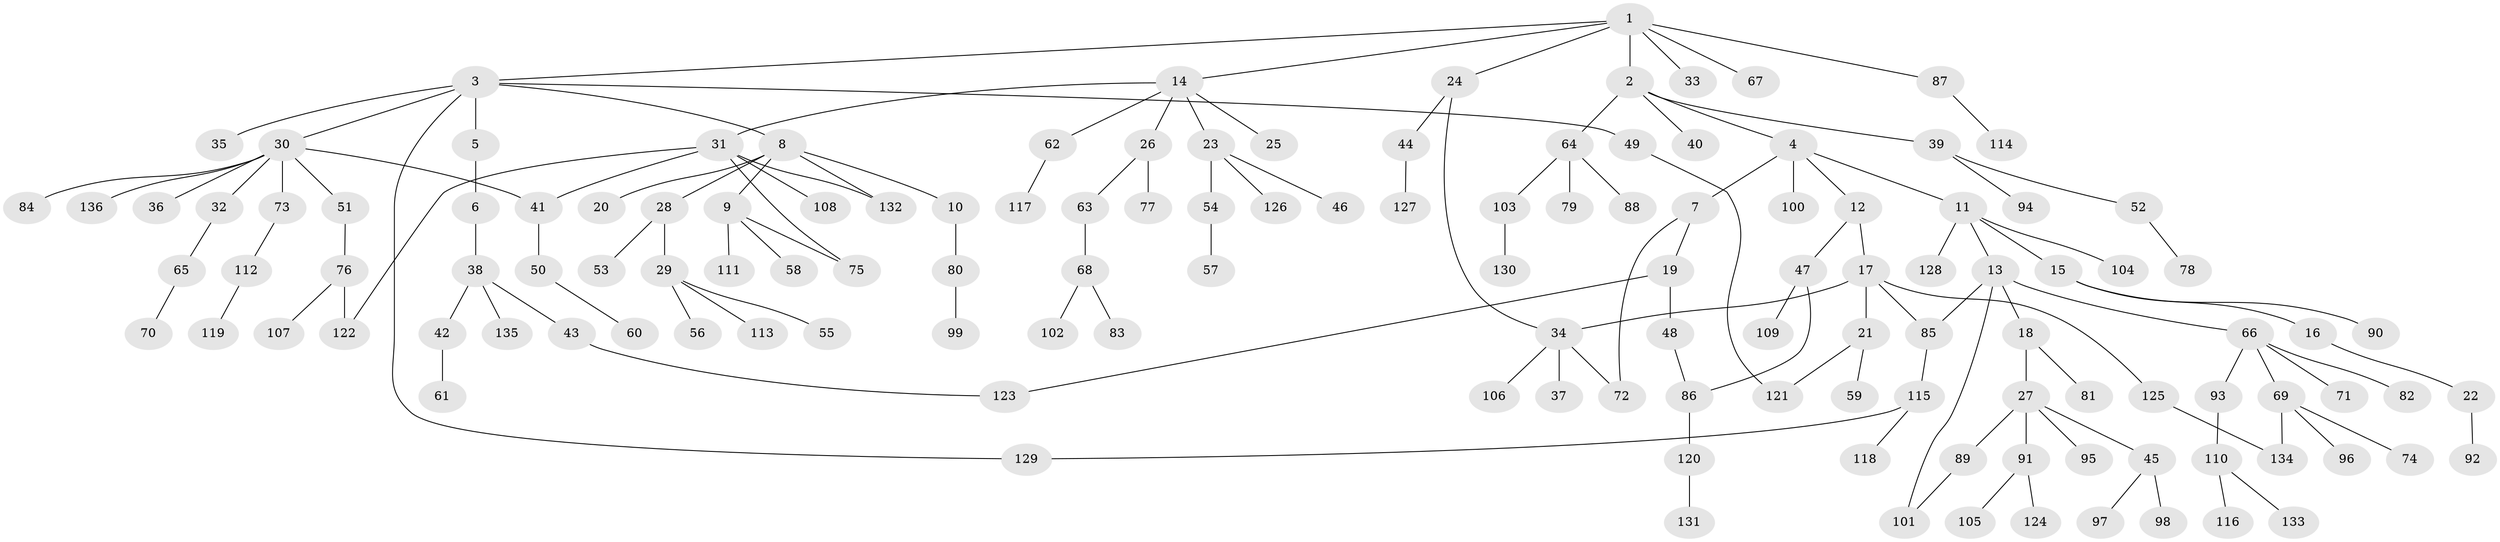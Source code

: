 // coarse degree distribution, {8: 0.010526315789473684, 4: 0.05263157894736842, 7: 0.021052631578947368, 5: 0.07368421052631578, 2: 0.23157894736842105, 3: 0.10526315789473684, 6: 0.031578947368421054, 1: 0.47368421052631576}
// Generated by graph-tools (version 1.1) at 2025/51/02/27/25 19:51:37]
// undirected, 136 vertices, 148 edges
graph export_dot {
graph [start="1"]
  node [color=gray90,style=filled];
  1;
  2;
  3;
  4;
  5;
  6;
  7;
  8;
  9;
  10;
  11;
  12;
  13;
  14;
  15;
  16;
  17;
  18;
  19;
  20;
  21;
  22;
  23;
  24;
  25;
  26;
  27;
  28;
  29;
  30;
  31;
  32;
  33;
  34;
  35;
  36;
  37;
  38;
  39;
  40;
  41;
  42;
  43;
  44;
  45;
  46;
  47;
  48;
  49;
  50;
  51;
  52;
  53;
  54;
  55;
  56;
  57;
  58;
  59;
  60;
  61;
  62;
  63;
  64;
  65;
  66;
  67;
  68;
  69;
  70;
  71;
  72;
  73;
  74;
  75;
  76;
  77;
  78;
  79;
  80;
  81;
  82;
  83;
  84;
  85;
  86;
  87;
  88;
  89;
  90;
  91;
  92;
  93;
  94;
  95;
  96;
  97;
  98;
  99;
  100;
  101;
  102;
  103;
  104;
  105;
  106;
  107;
  108;
  109;
  110;
  111;
  112;
  113;
  114;
  115;
  116;
  117;
  118;
  119;
  120;
  121;
  122;
  123;
  124;
  125;
  126;
  127;
  128;
  129;
  130;
  131;
  132;
  133;
  134;
  135;
  136;
  1 -- 2;
  1 -- 3;
  1 -- 14;
  1 -- 24;
  1 -- 33;
  1 -- 67;
  1 -- 87;
  2 -- 4;
  2 -- 39;
  2 -- 40;
  2 -- 64;
  3 -- 5;
  3 -- 8;
  3 -- 30;
  3 -- 35;
  3 -- 49;
  3 -- 129;
  4 -- 7;
  4 -- 11;
  4 -- 12;
  4 -- 100;
  5 -- 6;
  6 -- 38;
  7 -- 19;
  7 -- 72;
  8 -- 9;
  8 -- 10;
  8 -- 20;
  8 -- 28;
  8 -- 132;
  9 -- 58;
  9 -- 111;
  9 -- 75;
  10 -- 80;
  11 -- 13;
  11 -- 15;
  11 -- 104;
  11 -- 128;
  12 -- 17;
  12 -- 47;
  13 -- 18;
  13 -- 66;
  13 -- 101;
  13 -- 85;
  14 -- 23;
  14 -- 25;
  14 -- 26;
  14 -- 31;
  14 -- 62;
  15 -- 16;
  15 -- 90;
  16 -- 22;
  17 -- 21;
  17 -- 85;
  17 -- 125;
  17 -- 34;
  18 -- 27;
  18 -- 81;
  19 -- 48;
  19 -- 123;
  21 -- 59;
  21 -- 121;
  22 -- 92;
  23 -- 46;
  23 -- 54;
  23 -- 126;
  24 -- 34;
  24 -- 44;
  26 -- 63;
  26 -- 77;
  27 -- 45;
  27 -- 89;
  27 -- 91;
  27 -- 95;
  28 -- 29;
  28 -- 53;
  29 -- 55;
  29 -- 56;
  29 -- 113;
  30 -- 32;
  30 -- 36;
  30 -- 41;
  30 -- 51;
  30 -- 73;
  30 -- 84;
  30 -- 136;
  31 -- 75;
  31 -- 108;
  31 -- 122;
  31 -- 41;
  31 -- 132;
  32 -- 65;
  34 -- 37;
  34 -- 72;
  34 -- 106;
  38 -- 42;
  38 -- 43;
  38 -- 135;
  39 -- 52;
  39 -- 94;
  41 -- 50;
  42 -- 61;
  43 -- 123;
  44 -- 127;
  45 -- 97;
  45 -- 98;
  47 -- 109;
  47 -- 86;
  48 -- 86;
  49 -- 121;
  50 -- 60;
  51 -- 76;
  52 -- 78;
  54 -- 57;
  62 -- 117;
  63 -- 68;
  64 -- 79;
  64 -- 88;
  64 -- 103;
  65 -- 70;
  66 -- 69;
  66 -- 71;
  66 -- 82;
  66 -- 93;
  68 -- 83;
  68 -- 102;
  69 -- 74;
  69 -- 96;
  69 -- 134;
  73 -- 112;
  76 -- 107;
  76 -- 122;
  80 -- 99;
  85 -- 115;
  86 -- 120;
  87 -- 114;
  89 -- 101;
  91 -- 105;
  91 -- 124;
  93 -- 110;
  103 -- 130;
  110 -- 116;
  110 -- 133;
  112 -- 119;
  115 -- 118;
  115 -- 129;
  120 -- 131;
  125 -- 134;
}
